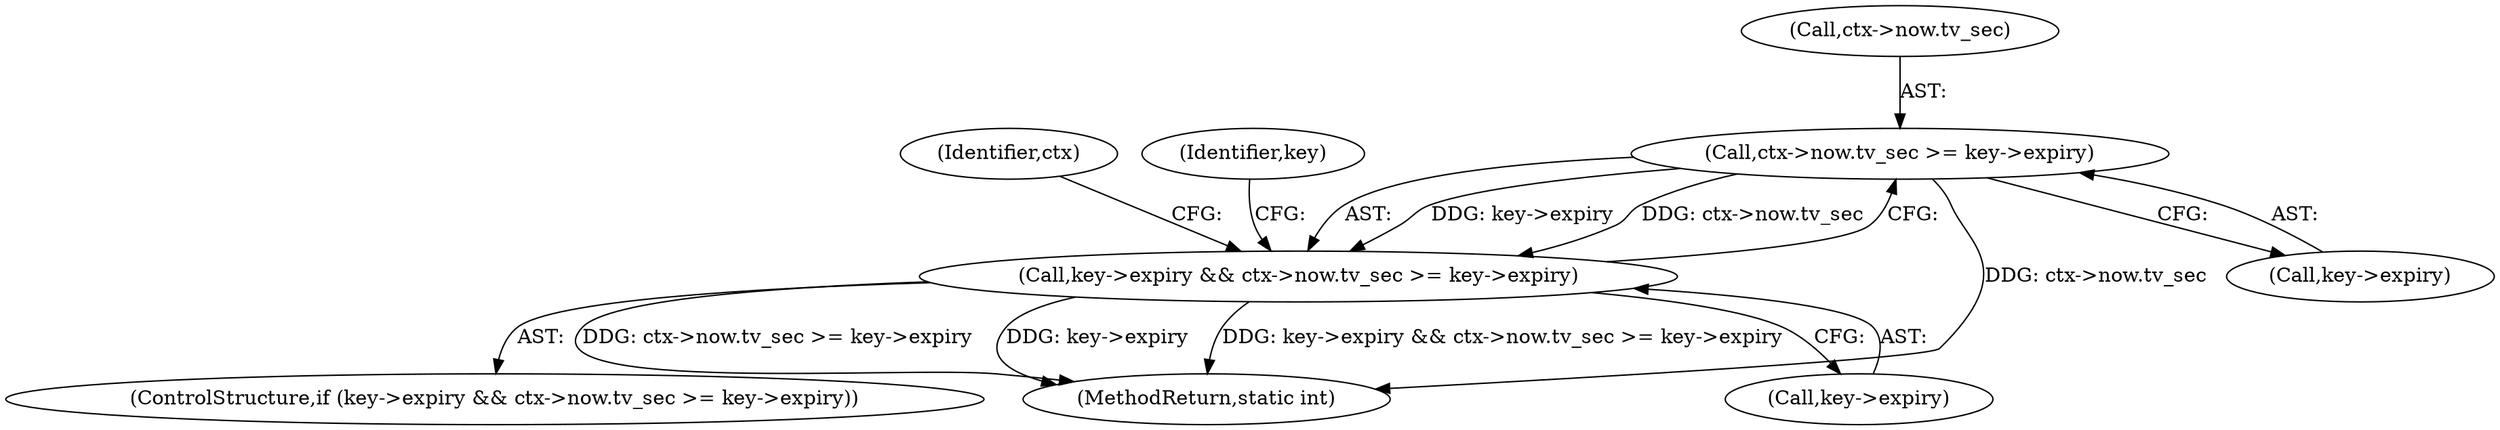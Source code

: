 digraph "0_linux_363b02dab09b3226f3bd1420dad9c72b79a42a76_11@pointer" {
"1000181" [label="(Call,ctx->now.tv_sec >= key->expiry)"];
"1000177" [label="(Call,key->expiry && ctx->now.tv_sec >= key->expiry)"];
"1000181" [label="(Call,ctx->now.tv_sec >= key->expiry)"];
"1000176" [label="(ControlStructure,if (key->expiry && ctx->now.tv_sec >= key->expiry))"];
"1000177" [label="(Call,key->expiry && ctx->now.tv_sec >= key->expiry)"];
"1000195" [label="(Identifier,ctx)"];
"1000305" [label="(MethodReturn,static int)"];
"1000214" [label="(Identifier,key)"];
"1000182" [label="(Call,ctx->now.tv_sec)"];
"1000187" [label="(Call,key->expiry)"];
"1000178" [label="(Call,key->expiry)"];
"1000181" -> "1000177"  [label="AST: "];
"1000181" -> "1000187"  [label="CFG: "];
"1000182" -> "1000181"  [label="AST: "];
"1000187" -> "1000181"  [label="AST: "];
"1000177" -> "1000181"  [label="CFG: "];
"1000181" -> "1000305"  [label="DDG: ctx->now.tv_sec"];
"1000181" -> "1000177"  [label="DDG: key->expiry"];
"1000181" -> "1000177"  [label="DDG: ctx->now.tv_sec"];
"1000177" -> "1000176"  [label="AST: "];
"1000177" -> "1000178"  [label="CFG: "];
"1000178" -> "1000177"  [label="AST: "];
"1000195" -> "1000177"  [label="CFG: "];
"1000214" -> "1000177"  [label="CFG: "];
"1000177" -> "1000305"  [label="DDG: ctx->now.tv_sec >= key->expiry"];
"1000177" -> "1000305"  [label="DDG: key->expiry"];
"1000177" -> "1000305"  [label="DDG: key->expiry && ctx->now.tv_sec >= key->expiry"];
}

